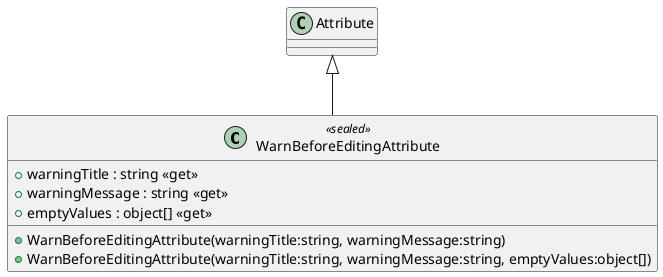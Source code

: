 @startuml
class WarnBeforeEditingAttribute <<sealed>> {
    + WarnBeforeEditingAttribute(warningTitle:string, warningMessage:string)
    + WarnBeforeEditingAttribute(warningTitle:string, warningMessage:string, emptyValues:object[])
    + warningTitle : string <<get>>
    + warningMessage : string <<get>>
    + emptyValues : object[] <<get>>
}
Attribute <|-- WarnBeforeEditingAttribute
@enduml
